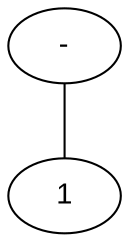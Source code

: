graph calculus {
   node [ fontname = "Arial" ]
   node27 [ label = " - " ]
   node27 -- node29
   node29 [ label = "1" ]
}
